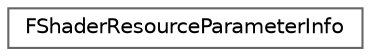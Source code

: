 digraph "Graphical Class Hierarchy"
{
 // INTERACTIVE_SVG=YES
 // LATEX_PDF_SIZE
  bgcolor="transparent";
  edge [fontname=Helvetica,fontsize=10,labelfontname=Helvetica,labelfontsize=10];
  node [fontname=Helvetica,fontsize=10,shape=box,height=0.2,width=0.4];
  rankdir="LR";
  Node0 [id="Node000000",label="FShaderResourceParameterInfo",height=0.2,width=0.4,color="grey40", fillcolor="white", style="filled",URL="$d9/d63/classFShaderResourceParameterInfo.html",tooltip=" "];
}
